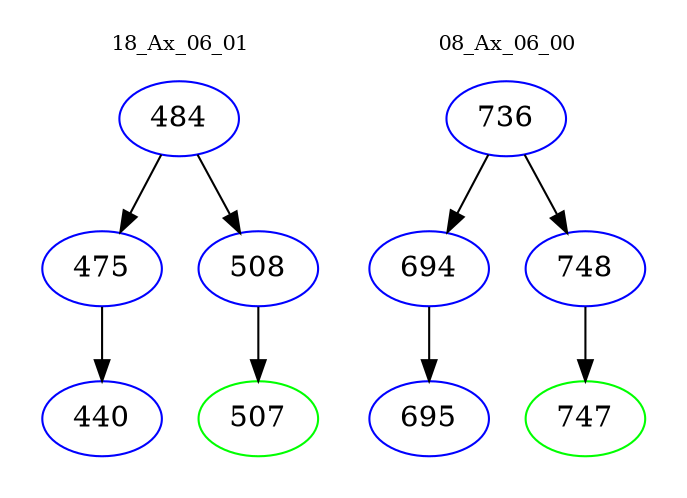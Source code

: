 digraph{
subgraph cluster_0 {
color = white
label = "18_Ax_06_01";
fontsize=10;
T0_484 [label="484", color="blue"]
T0_484 -> T0_475 [color="black"]
T0_475 [label="475", color="blue"]
T0_475 -> T0_440 [color="black"]
T0_440 [label="440", color="blue"]
T0_484 -> T0_508 [color="black"]
T0_508 [label="508", color="blue"]
T0_508 -> T0_507 [color="black"]
T0_507 [label="507", color="green"]
}
subgraph cluster_1 {
color = white
label = "08_Ax_06_00";
fontsize=10;
T1_736 [label="736", color="blue"]
T1_736 -> T1_694 [color="black"]
T1_694 [label="694", color="blue"]
T1_694 -> T1_695 [color="black"]
T1_695 [label="695", color="blue"]
T1_736 -> T1_748 [color="black"]
T1_748 [label="748", color="blue"]
T1_748 -> T1_747 [color="black"]
T1_747 [label="747", color="green"]
}
}
